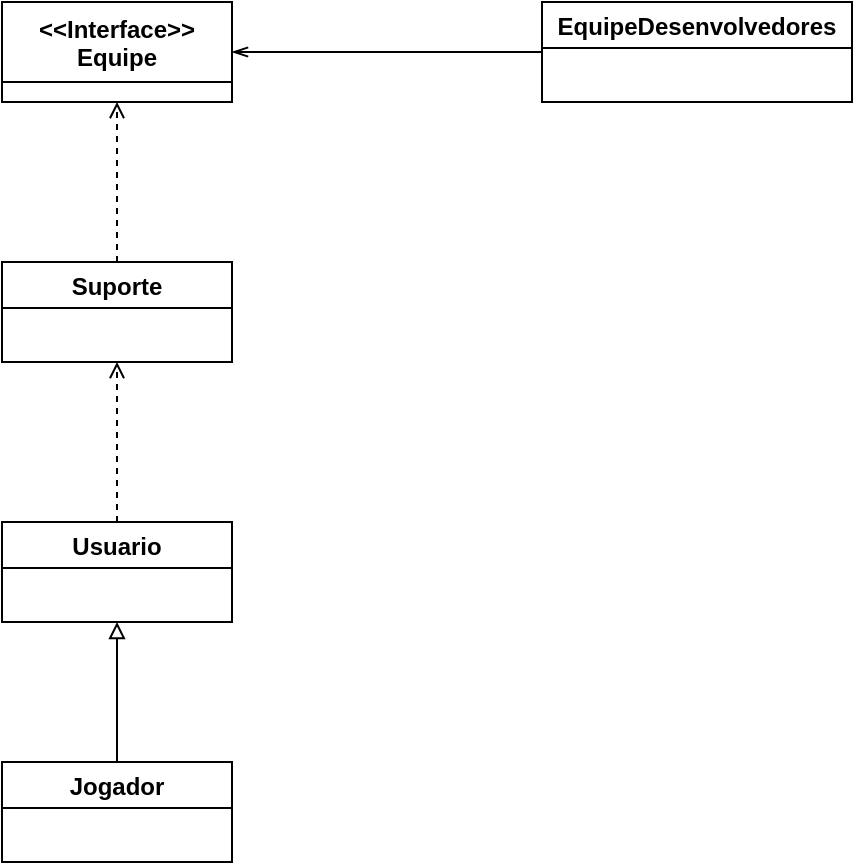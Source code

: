 <mxfile>
    <diagram id="ns_ofVUFgKG5tG45Sp3J" name="Page-1">
        <mxGraphModel dx="555" dy="480" grid="1" gridSize="10" guides="1" tooltips="1" connect="1" arrows="1" fold="1" page="1" pageScale="1" pageWidth="850" pageHeight="1100" math="0" shadow="0">
            <root>
                <mxCell id="0"/>
                <mxCell id="1" parent="0"/>
                <mxCell id="11" style="edgeStyle=none;html=1;entryX=0.5;entryY=1;entryDx=0;entryDy=0;endArrow=block;endFill=0;" edge="1" parent="1" source="2" target="7">
                    <mxGeometry relative="1" as="geometry"/>
                </mxCell>
                <mxCell id="2" value="Jogador" style="swimlane;" vertex="1" parent="1">
                    <mxGeometry x="160" y="490" width="115" height="50" as="geometry"/>
                </mxCell>
                <mxCell id="12" style="edgeStyle=none;html=1;entryX=0.5;entryY=1;entryDx=0;entryDy=0;endArrow=open;endFill=0;dashed=1;" edge="1" parent="1" source="7" target="8">
                    <mxGeometry relative="1" as="geometry"/>
                </mxCell>
                <mxCell id="7" value="Usuario" style="swimlane;" vertex="1" parent="1">
                    <mxGeometry x="160" y="370" width="115" height="50" as="geometry"/>
                </mxCell>
                <mxCell id="13" style="edgeStyle=none;html=1;entryX=0.5;entryY=1;entryDx=0;entryDy=0;dashed=1;endArrow=open;endFill=0;" edge="1" parent="1" source="8" target="9">
                    <mxGeometry relative="1" as="geometry"/>
                </mxCell>
                <mxCell id="8" value="Suporte" style="swimlane;" vertex="1" parent="1">
                    <mxGeometry x="160" y="240" width="115" height="50" as="geometry"/>
                </mxCell>
                <mxCell id="9" value="&lt;&lt;Interface&gt;&gt;&#10;Equipe" style="swimlane;startSize=40;" vertex="1" parent="1">
                    <mxGeometry x="160" y="110" width="115" height="50" as="geometry"/>
                </mxCell>
                <mxCell id="14" style="edgeStyle=none;html=1;entryX=1;entryY=0.5;entryDx=0;entryDy=0;endArrow=openThin;endFill=0;" edge="1" parent="1" source="10" target="9">
                    <mxGeometry relative="1" as="geometry"/>
                </mxCell>
                <mxCell id="10" value="EquipeDesenvolvedores" style="swimlane;" vertex="1" parent="1">
                    <mxGeometry x="430" y="110" width="155" height="50" as="geometry"/>
                </mxCell>
            </root>
        </mxGraphModel>
    </diagram>
</mxfile>